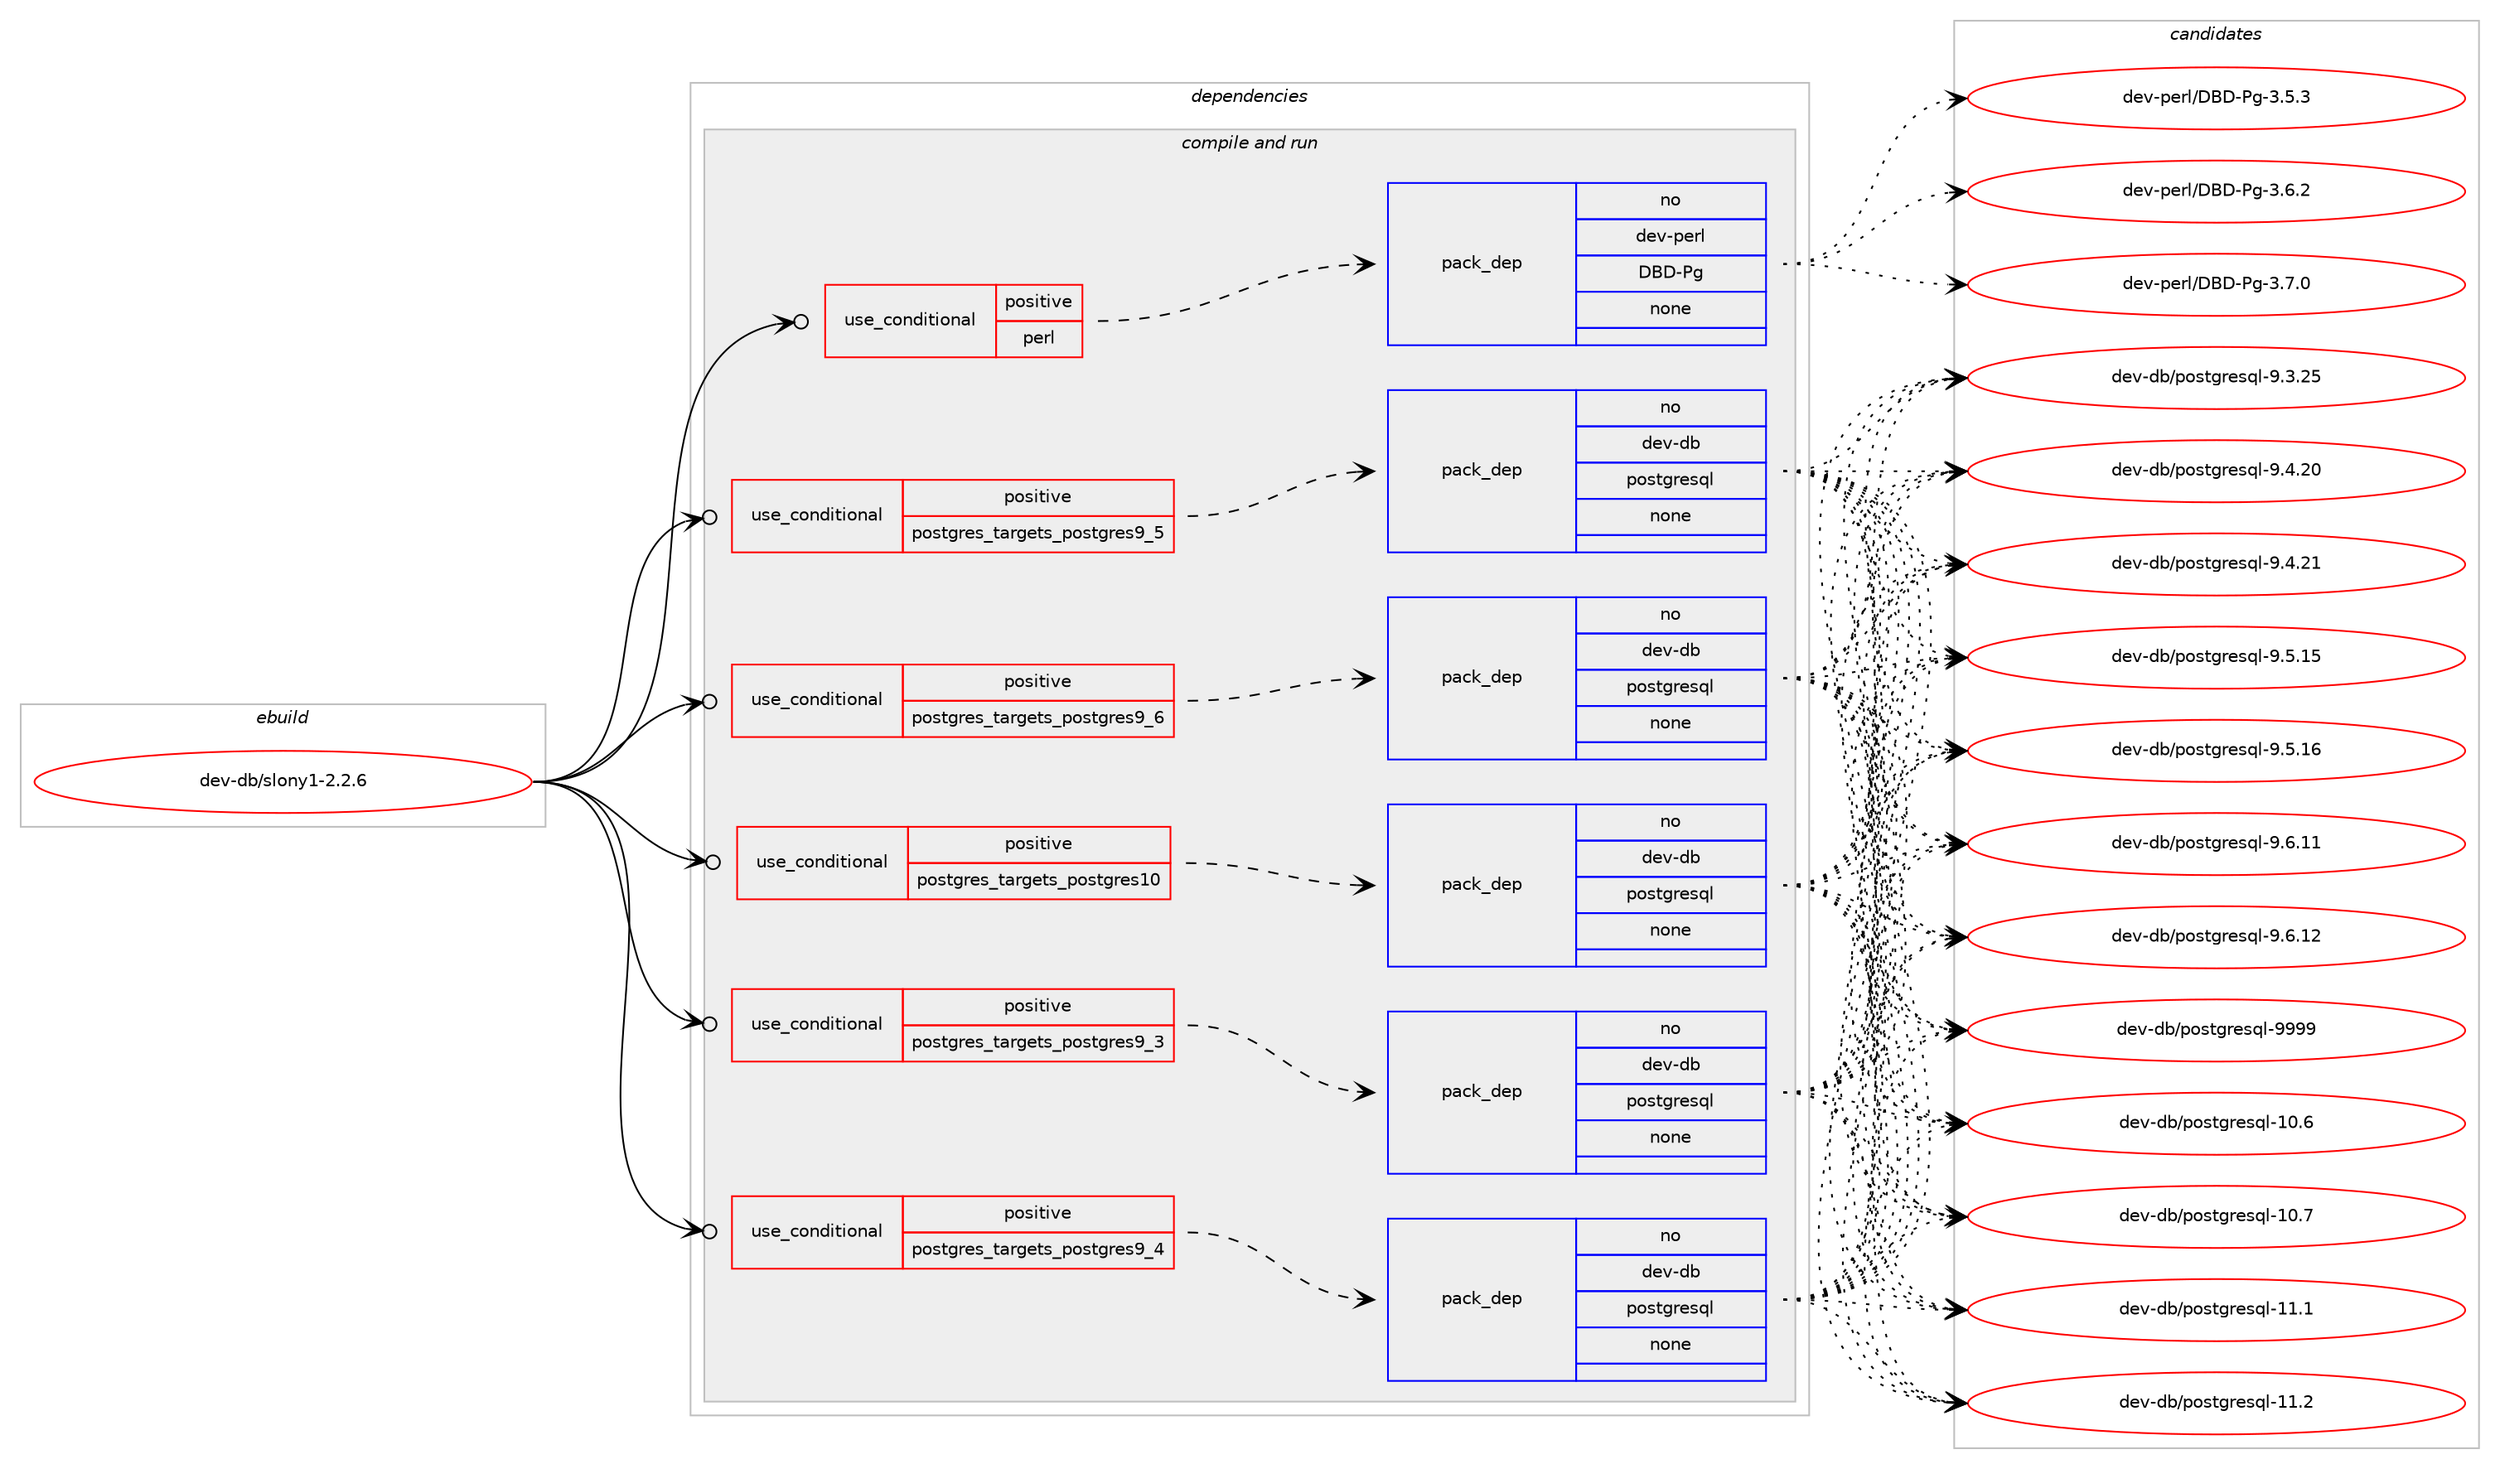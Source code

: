 digraph prolog {

# *************
# Graph options
# *************

newrank=true;
concentrate=true;
compound=true;
graph [rankdir=LR,fontname=Helvetica,fontsize=10,ranksep=1.5];#, ranksep=2.5, nodesep=0.2];
edge  [arrowhead=vee];
node  [fontname=Helvetica,fontsize=10];

# **********
# The ebuild
# **********

subgraph cluster_leftcol {
color=gray;
rank=same;
label=<<i>ebuild</i>>;
id [label="dev-db/slony1-2.2.6", color=red, width=4, href="../dev-db/slony1-2.2.6.svg"];
}

# ****************
# The dependencies
# ****************

subgraph cluster_midcol {
color=gray;
label=<<i>dependencies</i>>;
subgraph cluster_compile {
fillcolor="#eeeeee";
style=filled;
label=<<i>compile</i>>;
}
subgraph cluster_compileandrun {
fillcolor="#eeeeee";
style=filled;
label=<<i>compile and run</i>>;
subgraph cond358055 {
dependency1322807 [label=<<TABLE BORDER="0" CELLBORDER="1" CELLSPACING="0" CELLPADDING="4"><TR><TD ROWSPAN="3" CELLPADDING="10">use_conditional</TD></TR><TR><TD>positive</TD></TR><TR><TD>perl</TD></TR></TABLE>>, shape=none, color=red];
subgraph pack943770 {
dependency1322808 [label=<<TABLE BORDER="0" CELLBORDER="1" CELLSPACING="0" CELLPADDING="4" WIDTH="220"><TR><TD ROWSPAN="6" CELLPADDING="30">pack_dep</TD></TR><TR><TD WIDTH="110">no</TD></TR><TR><TD>dev-perl</TD></TR><TR><TD>DBD-Pg</TD></TR><TR><TD>none</TD></TR><TR><TD></TD></TR></TABLE>>, shape=none, color=blue];
}
dependency1322807:e -> dependency1322808:w [weight=20,style="dashed",arrowhead="vee"];
}
id:e -> dependency1322807:w [weight=20,style="solid",arrowhead="odotvee"];
subgraph cond358056 {
dependency1322809 [label=<<TABLE BORDER="0" CELLBORDER="1" CELLSPACING="0" CELLPADDING="4"><TR><TD ROWSPAN="3" CELLPADDING="10">use_conditional</TD></TR><TR><TD>positive</TD></TR><TR><TD>postgres_targets_postgres10</TD></TR></TABLE>>, shape=none, color=red];
subgraph pack943771 {
dependency1322810 [label=<<TABLE BORDER="0" CELLBORDER="1" CELLSPACING="0" CELLPADDING="4" WIDTH="220"><TR><TD ROWSPAN="6" CELLPADDING="30">pack_dep</TD></TR><TR><TD WIDTH="110">no</TD></TR><TR><TD>dev-db</TD></TR><TR><TD>postgresql</TD></TR><TR><TD>none</TD></TR><TR><TD></TD></TR></TABLE>>, shape=none, color=blue];
}
dependency1322809:e -> dependency1322810:w [weight=20,style="dashed",arrowhead="vee"];
}
id:e -> dependency1322809:w [weight=20,style="solid",arrowhead="odotvee"];
subgraph cond358057 {
dependency1322811 [label=<<TABLE BORDER="0" CELLBORDER="1" CELLSPACING="0" CELLPADDING="4"><TR><TD ROWSPAN="3" CELLPADDING="10">use_conditional</TD></TR><TR><TD>positive</TD></TR><TR><TD>postgres_targets_postgres9_3</TD></TR></TABLE>>, shape=none, color=red];
subgraph pack943772 {
dependency1322812 [label=<<TABLE BORDER="0" CELLBORDER="1" CELLSPACING="0" CELLPADDING="4" WIDTH="220"><TR><TD ROWSPAN="6" CELLPADDING="30">pack_dep</TD></TR><TR><TD WIDTH="110">no</TD></TR><TR><TD>dev-db</TD></TR><TR><TD>postgresql</TD></TR><TR><TD>none</TD></TR><TR><TD></TD></TR></TABLE>>, shape=none, color=blue];
}
dependency1322811:e -> dependency1322812:w [weight=20,style="dashed",arrowhead="vee"];
}
id:e -> dependency1322811:w [weight=20,style="solid",arrowhead="odotvee"];
subgraph cond358058 {
dependency1322813 [label=<<TABLE BORDER="0" CELLBORDER="1" CELLSPACING="0" CELLPADDING="4"><TR><TD ROWSPAN="3" CELLPADDING="10">use_conditional</TD></TR><TR><TD>positive</TD></TR><TR><TD>postgres_targets_postgres9_4</TD></TR></TABLE>>, shape=none, color=red];
subgraph pack943773 {
dependency1322814 [label=<<TABLE BORDER="0" CELLBORDER="1" CELLSPACING="0" CELLPADDING="4" WIDTH="220"><TR><TD ROWSPAN="6" CELLPADDING="30">pack_dep</TD></TR><TR><TD WIDTH="110">no</TD></TR><TR><TD>dev-db</TD></TR><TR><TD>postgresql</TD></TR><TR><TD>none</TD></TR><TR><TD></TD></TR></TABLE>>, shape=none, color=blue];
}
dependency1322813:e -> dependency1322814:w [weight=20,style="dashed",arrowhead="vee"];
}
id:e -> dependency1322813:w [weight=20,style="solid",arrowhead="odotvee"];
subgraph cond358059 {
dependency1322815 [label=<<TABLE BORDER="0" CELLBORDER="1" CELLSPACING="0" CELLPADDING="4"><TR><TD ROWSPAN="3" CELLPADDING="10">use_conditional</TD></TR><TR><TD>positive</TD></TR><TR><TD>postgres_targets_postgres9_5</TD></TR></TABLE>>, shape=none, color=red];
subgraph pack943774 {
dependency1322816 [label=<<TABLE BORDER="0" CELLBORDER="1" CELLSPACING="0" CELLPADDING="4" WIDTH="220"><TR><TD ROWSPAN="6" CELLPADDING="30">pack_dep</TD></TR><TR><TD WIDTH="110">no</TD></TR><TR><TD>dev-db</TD></TR><TR><TD>postgresql</TD></TR><TR><TD>none</TD></TR><TR><TD></TD></TR></TABLE>>, shape=none, color=blue];
}
dependency1322815:e -> dependency1322816:w [weight=20,style="dashed",arrowhead="vee"];
}
id:e -> dependency1322815:w [weight=20,style="solid",arrowhead="odotvee"];
subgraph cond358060 {
dependency1322817 [label=<<TABLE BORDER="0" CELLBORDER="1" CELLSPACING="0" CELLPADDING="4"><TR><TD ROWSPAN="3" CELLPADDING="10">use_conditional</TD></TR><TR><TD>positive</TD></TR><TR><TD>postgres_targets_postgres9_6</TD></TR></TABLE>>, shape=none, color=red];
subgraph pack943775 {
dependency1322818 [label=<<TABLE BORDER="0" CELLBORDER="1" CELLSPACING="0" CELLPADDING="4" WIDTH="220"><TR><TD ROWSPAN="6" CELLPADDING="30">pack_dep</TD></TR><TR><TD WIDTH="110">no</TD></TR><TR><TD>dev-db</TD></TR><TR><TD>postgresql</TD></TR><TR><TD>none</TD></TR><TR><TD></TD></TR></TABLE>>, shape=none, color=blue];
}
dependency1322817:e -> dependency1322818:w [weight=20,style="dashed",arrowhead="vee"];
}
id:e -> dependency1322817:w [weight=20,style="solid",arrowhead="odotvee"];
}
subgraph cluster_run {
fillcolor="#eeeeee";
style=filled;
label=<<i>run</i>>;
}
}

# **************
# The candidates
# **************

subgraph cluster_choices {
rank=same;
color=gray;
label=<<i>candidates</i>>;

subgraph choice943770 {
color=black;
nodesep=1;
choice10010111845112101114108476866684580103455146534651 [label="dev-perl/DBD-Pg-3.5.3", color=red, width=4,href="../dev-perl/DBD-Pg-3.5.3.svg"];
choice10010111845112101114108476866684580103455146544650 [label="dev-perl/DBD-Pg-3.6.2", color=red, width=4,href="../dev-perl/DBD-Pg-3.6.2.svg"];
choice10010111845112101114108476866684580103455146554648 [label="dev-perl/DBD-Pg-3.7.0", color=red, width=4,href="../dev-perl/DBD-Pg-3.7.0.svg"];
dependency1322808:e -> choice10010111845112101114108476866684580103455146534651:w [style=dotted,weight="100"];
dependency1322808:e -> choice10010111845112101114108476866684580103455146544650:w [style=dotted,weight="100"];
dependency1322808:e -> choice10010111845112101114108476866684580103455146554648:w [style=dotted,weight="100"];
}
subgraph choice943771 {
color=black;
nodesep=1;
choice1001011184510098471121111151161031141011151131084549484654 [label="dev-db/postgresql-10.6", color=red, width=4,href="../dev-db/postgresql-10.6.svg"];
choice1001011184510098471121111151161031141011151131084549484655 [label="dev-db/postgresql-10.7", color=red, width=4,href="../dev-db/postgresql-10.7.svg"];
choice1001011184510098471121111151161031141011151131084549494649 [label="dev-db/postgresql-11.1", color=red, width=4,href="../dev-db/postgresql-11.1.svg"];
choice1001011184510098471121111151161031141011151131084549494650 [label="dev-db/postgresql-11.2", color=red, width=4,href="../dev-db/postgresql-11.2.svg"];
choice10010111845100984711211111511610311410111511310845574651465053 [label="dev-db/postgresql-9.3.25", color=red, width=4,href="../dev-db/postgresql-9.3.25.svg"];
choice10010111845100984711211111511610311410111511310845574652465048 [label="dev-db/postgresql-9.4.20", color=red, width=4,href="../dev-db/postgresql-9.4.20.svg"];
choice10010111845100984711211111511610311410111511310845574652465049 [label="dev-db/postgresql-9.4.21", color=red, width=4,href="../dev-db/postgresql-9.4.21.svg"];
choice10010111845100984711211111511610311410111511310845574653464953 [label="dev-db/postgresql-9.5.15", color=red, width=4,href="../dev-db/postgresql-9.5.15.svg"];
choice10010111845100984711211111511610311410111511310845574653464954 [label="dev-db/postgresql-9.5.16", color=red, width=4,href="../dev-db/postgresql-9.5.16.svg"];
choice10010111845100984711211111511610311410111511310845574654464949 [label="dev-db/postgresql-9.6.11", color=red, width=4,href="../dev-db/postgresql-9.6.11.svg"];
choice10010111845100984711211111511610311410111511310845574654464950 [label="dev-db/postgresql-9.6.12", color=red, width=4,href="../dev-db/postgresql-9.6.12.svg"];
choice1001011184510098471121111151161031141011151131084557575757 [label="dev-db/postgresql-9999", color=red, width=4,href="../dev-db/postgresql-9999.svg"];
dependency1322810:e -> choice1001011184510098471121111151161031141011151131084549484654:w [style=dotted,weight="100"];
dependency1322810:e -> choice1001011184510098471121111151161031141011151131084549484655:w [style=dotted,weight="100"];
dependency1322810:e -> choice1001011184510098471121111151161031141011151131084549494649:w [style=dotted,weight="100"];
dependency1322810:e -> choice1001011184510098471121111151161031141011151131084549494650:w [style=dotted,weight="100"];
dependency1322810:e -> choice10010111845100984711211111511610311410111511310845574651465053:w [style=dotted,weight="100"];
dependency1322810:e -> choice10010111845100984711211111511610311410111511310845574652465048:w [style=dotted,weight="100"];
dependency1322810:e -> choice10010111845100984711211111511610311410111511310845574652465049:w [style=dotted,weight="100"];
dependency1322810:e -> choice10010111845100984711211111511610311410111511310845574653464953:w [style=dotted,weight="100"];
dependency1322810:e -> choice10010111845100984711211111511610311410111511310845574653464954:w [style=dotted,weight="100"];
dependency1322810:e -> choice10010111845100984711211111511610311410111511310845574654464949:w [style=dotted,weight="100"];
dependency1322810:e -> choice10010111845100984711211111511610311410111511310845574654464950:w [style=dotted,weight="100"];
dependency1322810:e -> choice1001011184510098471121111151161031141011151131084557575757:w [style=dotted,weight="100"];
}
subgraph choice943772 {
color=black;
nodesep=1;
choice1001011184510098471121111151161031141011151131084549484654 [label="dev-db/postgresql-10.6", color=red, width=4,href="../dev-db/postgresql-10.6.svg"];
choice1001011184510098471121111151161031141011151131084549484655 [label="dev-db/postgresql-10.7", color=red, width=4,href="../dev-db/postgresql-10.7.svg"];
choice1001011184510098471121111151161031141011151131084549494649 [label="dev-db/postgresql-11.1", color=red, width=4,href="../dev-db/postgresql-11.1.svg"];
choice1001011184510098471121111151161031141011151131084549494650 [label="dev-db/postgresql-11.2", color=red, width=4,href="../dev-db/postgresql-11.2.svg"];
choice10010111845100984711211111511610311410111511310845574651465053 [label="dev-db/postgresql-9.3.25", color=red, width=4,href="../dev-db/postgresql-9.3.25.svg"];
choice10010111845100984711211111511610311410111511310845574652465048 [label="dev-db/postgresql-9.4.20", color=red, width=4,href="../dev-db/postgresql-9.4.20.svg"];
choice10010111845100984711211111511610311410111511310845574652465049 [label="dev-db/postgresql-9.4.21", color=red, width=4,href="../dev-db/postgresql-9.4.21.svg"];
choice10010111845100984711211111511610311410111511310845574653464953 [label="dev-db/postgresql-9.5.15", color=red, width=4,href="../dev-db/postgresql-9.5.15.svg"];
choice10010111845100984711211111511610311410111511310845574653464954 [label="dev-db/postgresql-9.5.16", color=red, width=4,href="../dev-db/postgresql-9.5.16.svg"];
choice10010111845100984711211111511610311410111511310845574654464949 [label="dev-db/postgresql-9.6.11", color=red, width=4,href="../dev-db/postgresql-9.6.11.svg"];
choice10010111845100984711211111511610311410111511310845574654464950 [label="dev-db/postgresql-9.6.12", color=red, width=4,href="../dev-db/postgresql-9.6.12.svg"];
choice1001011184510098471121111151161031141011151131084557575757 [label="dev-db/postgresql-9999", color=red, width=4,href="../dev-db/postgresql-9999.svg"];
dependency1322812:e -> choice1001011184510098471121111151161031141011151131084549484654:w [style=dotted,weight="100"];
dependency1322812:e -> choice1001011184510098471121111151161031141011151131084549484655:w [style=dotted,weight="100"];
dependency1322812:e -> choice1001011184510098471121111151161031141011151131084549494649:w [style=dotted,weight="100"];
dependency1322812:e -> choice1001011184510098471121111151161031141011151131084549494650:w [style=dotted,weight="100"];
dependency1322812:e -> choice10010111845100984711211111511610311410111511310845574651465053:w [style=dotted,weight="100"];
dependency1322812:e -> choice10010111845100984711211111511610311410111511310845574652465048:w [style=dotted,weight="100"];
dependency1322812:e -> choice10010111845100984711211111511610311410111511310845574652465049:w [style=dotted,weight="100"];
dependency1322812:e -> choice10010111845100984711211111511610311410111511310845574653464953:w [style=dotted,weight="100"];
dependency1322812:e -> choice10010111845100984711211111511610311410111511310845574653464954:w [style=dotted,weight="100"];
dependency1322812:e -> choice10010111845100984711211111511610311410111511310845574654464949:w [style=dotted,weight="100"];
dependency1322812:e -> choice10010111845100984711211111511610311410111511310845574654464950:w [style=dotted,weight="100"];
dependency1322812:e -> choice1001011184510098471121111151161031141011151131084557575757:w [style=dotted,weight="100"];
}
subgraph choice943773 {
color=black;
nodesep=1;
choice1001011184510098471121111151161031141011151131084549484654 [label="dev-db/postgresql-10.6", color=red, width=4,href="../dev-db/postgresql-10.6.svg"];
choice1001011184510098471121111151161031141011151131084549484655 [label="dev-db/postgresql-10.7", color=red, width=4,href="../dev-db/postgresql-10.7.svg"];
choice1001011184510098471121111151161031141011151131084549494649 [label="dev-db/postgresql-11.1", color=red, width=4,href="../dev-db/postgresql-11.1.svg"];
choice1001011184510098471121111151161031141011151131084549494650 [label="dev-db/postgresql-11.2", color=red, width=4,href="../dev-db/postgresql-11.2.svg"];
choice10010111845100984711211111511610311410111511310845574651465053 [label="dev-db/postgresql-9.3.25", color=red, width=4,href="../dev-db/postgresql-9.3.25.svg"];
choice10010111845100984711211111511610311410111511310845574652465048 [label="dev-db/postgresql-9.4.20", color=red, width=4,href="../dev-db/postgresql-9.4.20.svg"];
choice10010111845100984711211111511610311410111511310845574652465049 [label="dev-db/postgresql-9.4.21", color=red, width=4,href="../dev-db/postgresql-9.4.21.svg"];
choice10010111845100984711211111511610311410111511310845574653464953 [label="dev-db/postgresql-9.5.15", color=red, width=4,href="../dev-db/postgresql-9.5.15.svg"];
choice10010111845100984711211111511610311410111511310845574653464954 [label="dev-db/postgresql-9.5.16", color=red, width=4,href="../dev-db/postgresql-9.5.16.svg"];
choice10010111845100984711211111511610311410111511310845574654464949 [label="dev-db/postgresql-9.6.11", color=red, width=4,href="../dev-db/postgresql-9.6.11.svg"];
choice10010111845100984711211111511610311410111511310845574654464950 [label="dev-db/postgresql-9.6.12", color=red, width=4,href="../dev-db/postgresql-9.6.12.svg"];
choice1001011184510098471121111151161031141011151131084557575757 [label="dev-db/postgresql-9999", color=red, width=4,href="../dev-db/postgresql-9999.svg"];
dependency1322814:e -> choice1001011184510098471121111151161031141011151131084549484654:w [style=dotted,weight="100"];
dependency1322814:e -> choice1001011184510098471121111151161031141011151131084549484655:w [style=dotted,weight="100"];
dependency1322814:e -> choice1001011184510098471121111151161031141011151131084549494649:w [style=dotted,weight="100"];
dependency1322814:e -> choice1001011184510098471121111151161031141011151131084549494650:w [style=dotted,weight="100"];
dependency1322814:e -> choice10010111845100984711211111511610311410111511310845574651465053:w [style=dotted,weight="100"];
dependency1322814:e -> choice10010111845100984711211111511610311410111511310845574652465048:w [style=dotted,weight="100"];
dependency1322814:e -> choice10010111845100984711211111511610311410111511310845574652465049:w [style=dotted,weight="100"];
dependency1322814:e -> choice10010111845100984711211111511610311410111511310845574653464953:w [style=dotted,weight="100"];
dependency1322814:e -> choice10010111845100984711211111511610311410111511310845574653464954:w [style=dotted,weight="100"];
dependency1322814:e -> choice10010111845100984711211111511610311410111511310845574654464949:w [style=dotted,weight="100"];
dependency1322814:e -> choice10010111845100984711211111511610311410111511310845574654464950:w [style=dotted,weight="100"];
dependency1322814:e -> choice1001011184510098471121111151161031141011151131084557575757:w [style=dotted,weight="100"];
}
subgraph choice943774 {
color=black;
nodesep=1;
choice1001011184510098471121111151161031141011151131084549484654 [label="dev-db/postgresql-10.6", color=red, width=4,href="../dev-db/postgresql-10.6.svg"];
choice1001011184510098471121111151161031141011151131084549484655 [label="dev-db/postgresql-10.7", color=red, width=4,href="../dev-db/postgresql-10.7.svg"];
choice1001011184510098471121111151161031141011151131084549494649 [label="dev-db/postgresql-11.1", color=red, width=4,href="../dev-db/postgresql-11.1.svg"];
choice1001011184510098471121111151161031141011151131084549494650 [label="dev-db/postgresql-11.2", color=red, width=4,href="../dev-db/postgresql-11.2.svg"];
choice10010111845100984711211111511610311410111511310845574651465053 [label="dev-db/postgresql-9.3.25", color=red, width=4,href="../dev-db/postgresql-9.3.25.svg"];
choice10010111845100984711211111511610311410111511310845574652465048 [label="dev-db/postgresql-9.4.20", color=red, width=4,href="../dev-db/postgresql-9.4.20.svg"];
choice10010111845100984711211111511610311410111511310845574652465049 [label="dev-db/postgresql-9.4.21", color=red, width=4,href="../dev-db/postgresql-9.4.21.svg"];
choice10010111845100984711211111511610311410111511310845574653464953 [label="dev-db/postgresql-9.5.15", color=red, width=4,href="../dev-db/postgresql-9.5.15.svg"];
choice10010111845100984711211111511610311410111511310845574653464954 [label="dev-db/postgresql-9.5.16", color=red, width=4,href="../dev-db/postgresql-9.5.16.svg"];
choice10010111845100984711211111511610311410111511310845574654464949 [label="dev-db/postgresql-9.6.11", color=red, width=4,href="../dev-db/postgresql-9.6.11.svg"];
choice10010111845100984711211111511610311410111511310845574654464950 [label="dev-db/postgresql-9.6.12", color=red, width=4,href="../dev-db/postgresql-9.6.12.svg"];
choice1001011184510098471121111151161031141011151131084557575757 [label="dev-db/postgresql-9999", color=red, width=4,href="../dev-db/postgresql-9999.svg"];
dependency1322816:e -> choice1001011184510098471121111151161031141011151131084549484654:w [style=dotted,weight="100"];
dependency1322816:e -> choice1001011184510098471121111151161031141011151131084549484655:w [style=dotted,weight="100"];
dependency1322816:e -> choice1001011184510098471121111151161031141011151131084549494649:w [style=dotted,weight="100"];
dependency1322816:e -> choice1001011184510098471121111151161031141011151131084549494650:w [style=dotted,weight="100"];
dependency1322816:e -> choice10010111845100984711211111511610311410111511310845574651465053:w [style=dotted,weight="100"];
dependency1322816:e -> choice10010111845100984711211111511610311410111511310845574652465048:w [style=dotted,weight="100"];
dependency1322816:e -> choice10010111845100984711211111511610311410111511310845574652465049:w [style=dotted,weight="100"];
dependency1322816:e -> choice10010111845100984711211111511610311410111511310845574653464953:w [style=dotted,weight="100"];
dependency1322816:e -> choice10010111845100984711211111511610311410111511310845574653464954:w [style=dotted,weight="100"];
dependency1322816:e -> choice10010111845100984711211111511610311410111511310845574654464949:w [style=dotted,weight="100"];
dependency1322816:e -> choice10010111845100984711211111511610311410111511310845574654464950:w [style=dotted,weight="100"];
dependency1322816:e -> choice1001011184510098471121111151161031141011151131084557575757:w [style=dotted,weight="100"];
}
subgraph choice943775 {
color=black;
nodesep=1;
choice1001011184510098471121111151161031141011151131084549484654 [label="dev-db/postgresql-10.6", color=red, width=4,href="../dev-db/postgresql-10.6.svg"];
choice1001011184510098471121111151161031141011151131084549484655 [label="dev-db/postgresql-10.7", color=red, width=4,href="../dev-db/postgresql-10.7.svg"];
choice1001011184510098471121111151161031141011151131084549494649 [label="dev-db/postgresql-11.1", color=red, width=4,href="../dev-db/postgresql-11.1.svg"];
choice1001011184510098471121111151161031141011151131084549494650 [label="dev-db/postgresql-11.2", color=red, width=4,href="../dev-db/postgresql-11.2.svg"];
choice10010111845100984711211111511610311410111511310845574651465053 [label="dev-db/postgresql-9.3.25", color=red, width=4,href="../dev-db/postgresql-9.3.25.svg"];
choice10010111845100984711211111511610311410111511310845574652465048 [label="dev-db/postgresql-9.4.20", color=red, width=4,href="../dev-db/postgresql-9.4.20.svg"];
choice10010111845100984711211111511610311410111511310845574652465049 [label="dev-db/postgresql-9.4.21", color=red, width=4,href="../dev-db/postgresql-9.4.21.svg"];
choice10010111845100984711211111511610311410111511310845574653464953 [label="dev-db/postgresql-9.5.15", color=red, width=4,href="../dev-db/postgresql-9.5.15.svg"];
choice10010111845100984711211111511610311410111511310845574653464954 [label="dev-db/postgresql-9.5.16", color=red, width=4,href="../dev-db/postgresql-9.5.16.svg"];
choice10010111845100984711211111511610311410111511310845574654464949 [label="dev-db/postgresql-9.6.11", color=red, width=4,href="../dev-db/postgresql-9.6.11.svg"];
choice10010111845100984711211111511610311410111511310845574654464950 [label="dev-db/postgresql-9.6.12", color=red, width=4,href="../dev-db/postgresql-9.6.12.svg"];
choice1001011184510098471121111151161031141011151131084557575757 [label="dev-db/postgresql-9999", color=red, width=4,href="../dev-db/postgresql-9999.svg"];
dependency1322818:e -> choice1001011184510098471121111151161031141011151131084549484654:w [style=dotted,weight="100"];
dependency1322818:e -> choice1001011184510098471121111151161031141011151131084549484655:w [style=dotted,weight="100"];
dependency1322818:e -> choice1001011184510098471121111151161031141011151131084549494649:w [style=dotted,weight="100"];
dependency1322818:e -> choice1001011184510098471121111151161031141011151131084549494650:w [style=dotted,weight="100"];
dependency1322818:e -> choice10010111845100984711211111511610311410111511310845574651465053:w [style=dotted,weight="100"];
dependency1322818:e -> choice10010111845100984711211111511610311410111511310845574652465048:w [style=dotted,weight="100"];
dependency1322818:e -> choice10010111845100984711211111511610311410111511310845574652465049:w [style=dotted,weight="100"];
dependency1322818:e -> choice10010111845100984711211111511610311410111511310845574653464953:w [style=dotted,weight="100"];
dependency1322818:e -> choice10010111845100984711211111511610311410111511310845574653464954:w [style=dotted,weight="100"];
dependency1322818:e -> choice10010111845100984711211111511610311410111511310845574654464949:w [style=dotted,weight="100"];
dependency1322818:e -> choice10010111845100984711211111511610311410111511310845574654464950:w [style=dotted,weight="100"];
dependency1322818:e -> choice1001011184510098471121111151161031141011151131084557575757:w [style=dotted,weight="100"];
}
}

}
